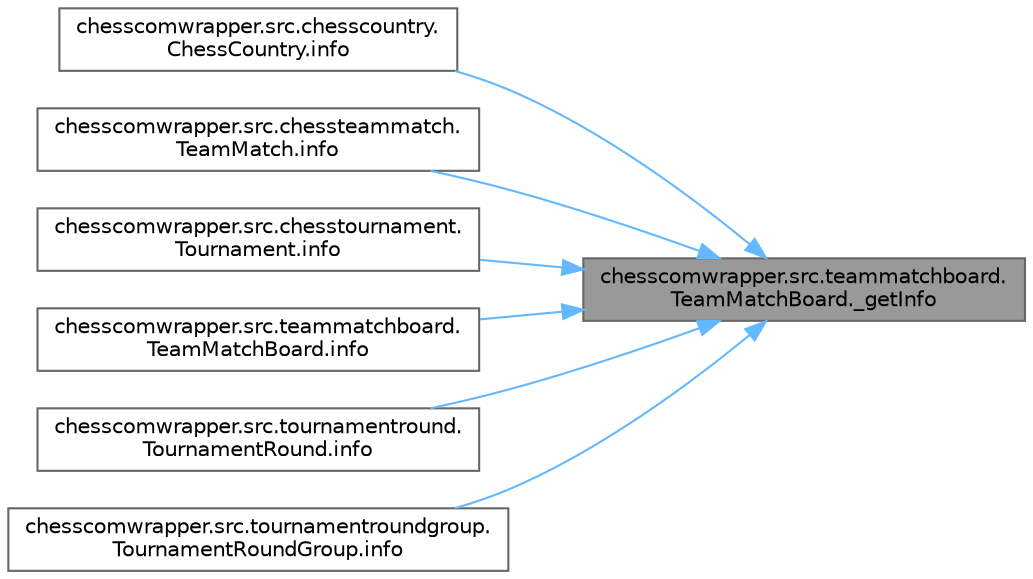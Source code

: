 digraph "chesscomwrapper.src.teammatchboard.TeamMatchBoard._getInfo"
{
 // LATEX_PDF_SIZE
  bgcolor="transparent";
  edge [fontname=Helvetica,fontsize=10,labelfontname=Helvetica,labelfontsize=10];
  node [fontname=Helvetica,fontsize=10,shape=box,height=0.2,width=0.4];
  rankdir="RL";
  Node1 [label="chesscomwrapper.src.teammatchboard.\lTeamMatchBoard._getInfo",height=0.2,width=0.4,color="gray40", fillcolor="grey60", style="filled", fontcolor="black",tooltip=" "];
  Node1 -> Node2 [dir="back",color="steelblue1",style="solid"];
  Node2 [label="chesscomwrapper.src.chesscountry.\lChessCountry.info",height=0.2,width=0.4,color="grey40", fillcolor="white", style="filled",URL="$classchesscomwrapper_1_1src_1_1chesscountry_1_1_chess_country.html#a12463578458d76758be4c68fd9623a07",tooltip=" "];
  Node1 -> Node3 [dir="back",color="steelblue1",style="solid"];
  Node3 [label="chesscomwrapper.src.chessteammatch.\lTeamMatch.info",height=0.2,width=0.4,color="grey40", fillcolor="white", style="filled",URL="$classchesscomwrapper_1_1src_1_1chessteammatch_1_1_team_match.html#aad4d4029d6e3cd6804baffe45dcf4ba6",tooltip=" "];
  Node1 -> Node4 [dir="back",color="steelblue1",style="solid"];
  Node4 [label="chesscomwrapper.src.chesstournament.\lTournament.info",height=0.2,width=0.4,color="grey40", fillcolor="white", style="filled",URL="$classchesscomwrapper_1_1src_1_1chesstournament_1_1_tournament.html#a1bf5e722b1765de93b2d97cdcb6f61a9",tooltip=" "];
  Node1 -> Node5 [dir="back",color="steelblue1",style="solid"];
  Node5 [label="chesscomwrapper.src.teammatchboard.\lTeamMatchBoard.info",height=0.2,width=0.4,color="grey40", fillcolor="white", style="filled",URL="$classchesscomwrapper_1_1src_1_1teammatchboard_1_1_team_match_board.html#a02f2be9735874e9b8bba33d2bc5e27ce",tooltip=" "];
  Node1 -> Node6 [dir="back",color="steelblue1",style="solid"];
  Node6 [label="chesscomwrapper.src.tournamentround.\lTournamentRound.info",height=0.2,width=0.4,color="grey40", fillcolor="white", style="filled",URL="$classchesscomwrapper_1_1src_1_1tournamentround_1_1_tournament_round.html#a49b1b7b60b1131cadc80c2e160ddbc70",tooltip=" "];
  Node1 -> Node7 [dir="back",color="steelblue1",style="solid"];
  Node7 [label="chesscomwrapper.src.tournamentroundgroup.\lTournamentRoundGroup.info",height=0.2,width=0.4,color="grey40", fillcolor="white", style="filled",URL="$classchesscomwrapper_1_1src_1_1tournamentroundgroup_1_1_tournament_round_group.html#a6b42fa4cd768c48fbfd26ffa7e35ac6a",tooltip=" "];
}
